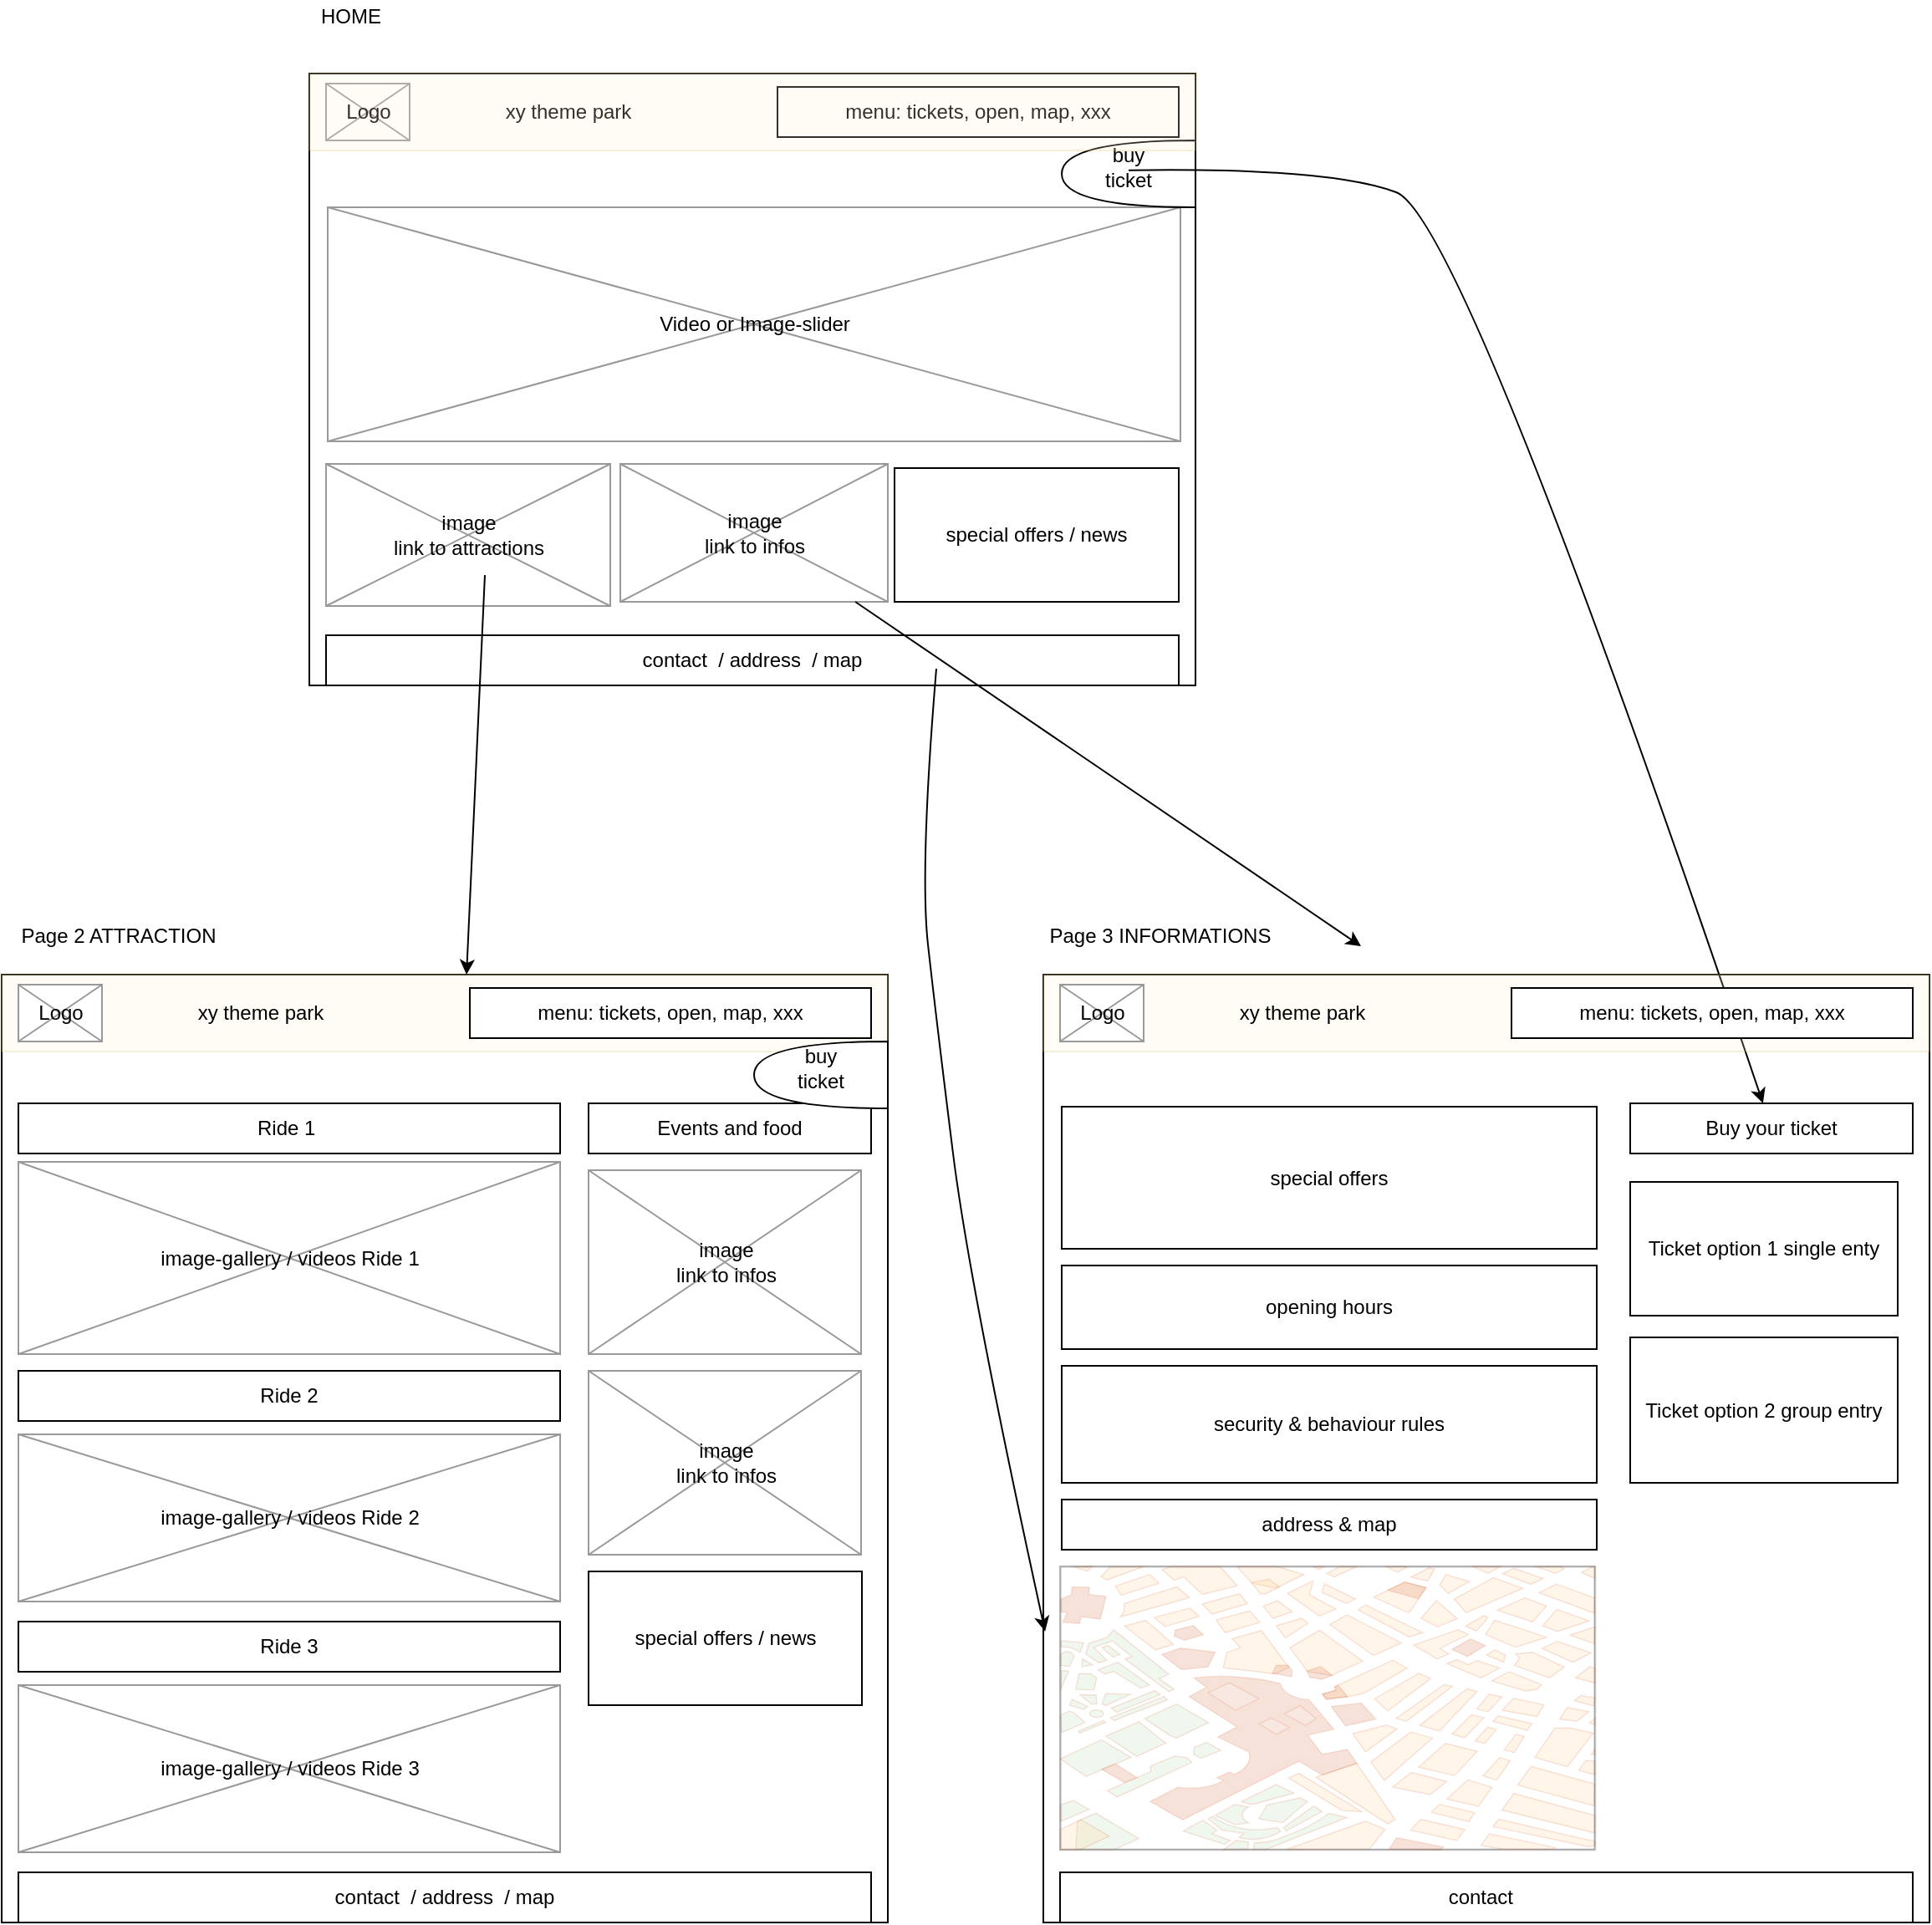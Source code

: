 <mxfile version="14.7.1" type="github">
  <diagram id="Tz94heCCpqs6r6Kg0a_S" name="Page-1">
    <mxGraphModel dx="1809" dy="1105" grid="1" gridSize="10" guides="1" tooltips="1" connect="1" arrows="1" fold="1" page="1" pageScale="1" pageWidth="1169" pageHeight="827" math="0" shadow="0">
      <root>
        <mxCell id="0" />
        <mxCell id="1" parent="0" />
        <mxCell id="B6GSU3dyEdFZcRYnS-DD-18" value="" style="rounded=0;whiteSpace=wrap;html=1;verticalAlign=middle;" vertex="1" parent="1">
          <mxGeometry x="639" y="583" width="530" height="567" as="geometry" />
        </mxCell>
        <mxCell id="B6GSU3dyEdFZcRYnS-DD-4" value="" style="rounded=0;whiteSpace=wrap;html=1;verticalAlign=middle;" vertex="1" parent="1">
          <mxGeometry x="16" y="583" width="530" height="567" as="geometry" />
        </mxCell>
        <mxCell id="b5tYH_EXLa9vp5NdrSGa-59" value="" style="rounded=0;whiteSpace=wrap;html=1;labelBackgroundColor=none;opacity=20;fillColor=#fff2cc;strokeColor=#d6b656;" parent="1" vertex="1">
          <mxGeometry x="200" y="44" width="530" height="46" as="geometry" />
        </mxCell>
        <mxCell id="b5tYH_EXLa9vp5NdrSGa-64" value="" style="rounded=0;whiteSpace=wrap;html=1;labelBackgroundColor=none;opacity=20;fillColor=#ffe6cc;strokeColor=#d79b00;" parent="1" vertex="1">
          <mxGeometry x="480" y="90" width="220" height="270" as="geometry" />
        </mxCell>
        <mxCell id="b5tYH_EXLa9vp5NdrSGa-3" value="" style="rounded=0;whiteSpace=wrap;html=1;verticalAlign=middle;" parent="1" vertex="1">
          <mxGeometry x="200" y="44" width="530" height="366" as="geometry" />
        </mxCell>
        <mxCell id="b5tYH_EXLa9vp5NdrSGa-8" value="HOME" style="text;html=1;strokeColor=none;fillColor=none;align=center;verticalAlign=middle;whiteSpace=wrap;rounded=0;" parent="1" vertex="1">
          <mxGeometry x="190" width="70" height="20" as="geometry" />
        </mxCell>
        <mxCell id="b5tYH_EXLa9vp5NdrSGa-10" value="Page 2 ATTRACTION" style="text;html=1;strokeColor=none;fillColor=none;align=center;verticalAlign=middle;whiteSpace=wrap;rounded=0;" parent="1" vertex="1">
          <mxGeometry x="16" y="550" width="140" height="20" as="geometry" />
        </mxCell>
        <mxCell id="b5tYH_EXLa9vp5NdrSGa-12" value="Video or Image-slider" style="verticalLabelPosition=middle;shadow=0;dashed=0;align=center;html=1;verticalAlign=middle;strokeWidth=1;shape=mxgraph.mockup.graphics.simpleIcon;strokeColor=#999999;fillColor=#ffffff;labelPosition=center;" parent="1" vertex="1">
          <mxGeometry x="211" y="124" width="510" height="140" as="geometry" />
        </mxCell>
        <mxCell id="b5tYH_EXLa9vp5NdrSGa-16" value="image&lt;br&gt;link to attractions" style="verticalLabelPosition=middle;shadow=0;dashed=0;align=center;html=1;verticalAlign=middle;strokeWidth=1;shape=mxgraph.mockup.graphics.simpleIcon;strokeColor=#999999;fillColor=#ffffff;labelPosition=center;" parent="1" vertex="1">
          <mxGeometry x="210" y="277.5" width="170" height="85" as="geometry" />
        </mxCell>
        <mxCell id="b5tYH_EXLa9vp5NdrSGa-21" value="image&lt;br&gt;link to infos" style="verticalLabelPosition=middle;shadow=0;dashed=0;align=center;html=1;verticalAlign=middle;strokeWidth=1;shape=mxgraph.mockup.graphics.simpleIcon;strokeColor=#999999;fillColor=#ffffff;labelPosition=center;" parent="1" vertex="1">
          <mxGeometry x="386" y="277.5" width="160" height="82.5" as="geometry" />
        </mxCell>
        <mxCell id="b5tYH_EXLa9vp5NdrSGa-15" value="&lt;div&gt;Logo&lt;/div&gt;" style="verticalLabelPosition=middle;shadow=0;dashed=0;align=center;html=1;verticalAlign=middle;strokeWidth=1;shape=mxgraph.mockup.graphics.simpleIcon;strokeColor=#999999;fillColor=#ffffff;labelPosition=center;" parent="1" vertex="1">
          <mxGeometry x="210" y="50" width="50" height="34" as="geometry" />
        </mxCell>
        <mxCell id="b5tYH_EXLa9vp5NdrSGa-29" value="" style="shape=or;whiteSpace=wrap;html=1;gradientColor=none;rotation=-180;" parent="1" vertex="1">
          <mxGeometry x="650" y="84" width="80" height="40" as="geometry" />
        </mxCell>
        <mxCell id="b5tYH_EXLa9vp5NdrSGa-30" value="xy theme park" style="text;html=1;strokeColor=none;fillColor=none;align=center;verticalAlign=middle;whiteSpace=wrap;rounded=0;" parent="1" vertex="1">
          <mxGeometry x="305" y="57" width="100" height="20" as="geometry" />
        </mxCell>
        <mxCell id="b5tYH_EXLa9vp5NdrSGa-32" value="special offers / news" style="rounded=0;whiteSpace=wrap;html=1;gradientColor=none;" parent="1" vertex="1">
          <mxGeometry x="550" y="280" width="170" height="80" as="geometry" />
        </mxCell>
        <mxCell id="b5tYH_EXLa9vp5NdrSGa-33" value="contact &amp;nbsp;/ address &amp;nbsp;/ map" style="rounded=0;whiteSpace=wrap;html=1;gradientColor=none;" parent="1" vertex="1">
          <mxGeometry x="210" y="380" width="510" height="30" as="geometry" />
        </mxCell>
        <mxCell id="b5tYH_EXLa9vp5NdrSGa-38" value="image-gallery / videos Ride 1" style="verticalLabelPosition=middle;shadow=0;dashed=0;align=center;html=1;verticalAlign=middle;strokeWidth=1;shape=mxgraph.mockup.graphics.simpleIcon;strokeColor=#999999;fillColor=#ffffff;labelPosition=center;" parent="1" vertex="1">
          <mxGeometry x="26" y="695" width="324" height="115" as="geometry" />
        </mxCell>
        <mxCell id="b5tYH_EXLa9vp5NdrSGa-45" value="Ride 1&amp;nbsp;" style="rounded=0;whiteSpace=wrap;html=1;gradientColor=none;" parent="1" vertex="1">
          <mxGeometry x="26" y="660" width="324" height="30" as="geometry" />
        </mxCell>
        <mxCell id="b5tYH_EXLa9vp5NdrSGa-57" value="special offers" style="rounded=0;whiteSpace=wrap;html=1;gradientColor=none;" parent="1" vertex="1">
          <mxGeometry x="650" y="662" width="320" height="85" as="geometry" />
        </mxCell>
        <mxCell id="b5tYH_EXLa9vp5NdrSGa-72" value="buy ticket" style="text;html=1;strokeColor=none;fillColor=none;align=center;verticalAlign=middle;whiteSpace=wrap;rounded=0;labelBackgroundColor=none;opacity=20;" parent="1" vertex="1">
          <mxGeometry x="670" y="90" width="40" height="20" as="geometry" />
        </mxCell>
        <mxCell id="b5tYH_EXLa9vp5NdrSGa-75" value="image-gallery / videos Ride 2" style="verticalLabelPosition=middle;shadow=0;dashed=0;align=center;html=1;verticalAlign=middle;strokeWidth=1;shape=mxgraph.mockup.graphics.simpleIcon;strokeColor=#999999;fillColor=#ffffff;labelPosition=center;" parent="1" vertex="1">
          <mxGeometry x="26" y="858" width="324" height="100" as="geometry" />
        </mxCell>
        <mxCell id="b5tYH_EXLa9vp5NdrSGa-76" value="Ride 2" style="rounded=0;whiteSpace=wrap;html=1;gradientColor=none;" parent="1" vertex="1">
          <mxGeometry x="26" y="820" width="324" height="30" as="geometry" />
        </mxCell>
        <mxCell id="b5tYH_EXLa9vp5NdrSGa-77" value="image&lt;br&gt;link to infos" style="verticalLabelPosition=middle;shadow=0;dashed=0;align=center;html=1;verticalAlign=middle;strokeWidth=1;shape=mxgraph.mockup.graphics.simpleIcon;strokeColor=#999999;fillColor=#ffffff;labelPosition=center;" parent="1" vertex="1">
          <mxGeometry x="367" y="700" width="163" height="110" as="geometry" />
        </mxCell>
        <mxCell id="b5tYH_EXLa9vp5NdrSGa-78" value="Events and food" style="rounded=0;whiteSpace=wrap;html=1;gradientColor=none;" parent="1" vertex="1">
          <mxGeometry x="367" y="660" width="169" height="30" as="geometry" />
        </mxCell>
        <mxCell id="ioKyxTYpM8XxDTt9hKgP-1" value="" style="curved=1;endArrow=classic;html=1;strokeWidth=1;" parent="1" edge="1" target="B6GSU3dyEdFZcRYnS-DD-25">
          <mxGeometry width="50" height="50" relative="1" as="geometry">
            <mxPoint x="690" y="101.818" as="sourcePoint" />
            <mxPoint x="960" y="400" as="targetPoint" />
            <Array as="points">
              <mxPoint x="810" y="100" />
              <mxPoint x="890" y="130" />
            </Array>
          </mxGeometry>
        </mxCell>
        <mxCell id="ioKyxTYpM8XxDTt9hKgP-4" value="" style="verticalLabelPosition=bottom;shadow=0;dashed=0;align=center;html=1;verticalAlign=top;strokeWidth=1;shape=mxgraph.mockup.misc.map;labelBackgroundColor=none;gradientColor=none;opacity=20;" parent="1" vertex="1">
          <mxGeometry x="649" y="937" width="321" height="170" as="geometry" />
        </mxCell>
        <mxCell id="ioKyxTYpM8XxDTt9hKgP-6" value="" style="curved=1;endArrow=classic;html=1;strokeWidth=1;entryX=0.002;entryY=0.693;entryDx=0;entryDy=0;entryPerimeter=0;" parent="1" edge="1" target="B6GSU3dyEdFZcRYnS-DD-18">
          <mxGeometry width="50" height="50" relative="1" as="geometry">
            <mxPoint x="575" y="400" as="sourcePoint" />
            <mxPoint x="615" y="800" as="targetPoint" />
            <Array as="points">
              <mxPoint x="565" y="520" />
              <mxPoint x="575" y="610" />
              <mxPoint x="595" y="770" />
            </Array>
          </mxGeometry>
        </mxCell>
        <mxCell id="ioKyxTYpM8XxDTt9hKgP-9" value="address &amp;amp; map" style="rounded=0;whiteSpace=wrap;html=1;gradientColor=none;" parent="1" vertex="1">
          <mxGeometry x="650" y="897" width="320" height="30" as="geometry" />
        </mxCell>
        <mxCell id="ioKyxTYpM8XxDTt9hKgP-10" value="opening hours" style="rounded=0;whiteSpace=wrap;html=1;gradientColor=none;" parent="1" vertex="1">
          <mxGeometry x="650" y="757" width="320" height="50" as="geometry" />
        </mxCell>
        <mxCell id="ioKyxTYpM8XxDTt9hKgP-11" value="Ticket option 1 single enty" style="rounded=0;whiteSpace=wrap;html=1;gradientColor=none;" parent="1" vertex="1">
          <mxGeometry x="990" y="707" width="160" height="80" as="geometry" />
        </mxCell>
        <mxCell id="ioKyxTYpM8XxDTt9hKgP-12" value="Ticket option 2 group entry" style="rounded=0;whiteSpace=wrap;html=1;gradientColor=none;" parent="1" vertex="1">
          <mxGeometry x="990" y="800" width="160" height="87" as="geometry" />
        </mxCell>
        <mxCell id="ioKyxTYpM8XxDTt9hKgP-13" value="security &amp;amp; behaviour rules" style="rounded=0;whiteSpace=wrap;html=1;gradientColor=none;" parent="1" vertex="1">
          <mxGeometry x="650" y="817" width="320" height="70" as="geometry" />
        </mxCell>
        <mxCell id="B6GSU3dyEdFZcRYnS-DD-1" value="menu: tickets, open, map, xxx" style="rounded=0;whiteSpace=wrap;html=1;gradientColor=none;" vertex="1" parent="1">
          <mxGeometry x="480" y="52" width="240" height="30" as="geometry" />
        </mxCell>
        <mxCell id="B6GSU3dyEdFZcRYnS-DD-2" value="" style="rounded=0;whiteSpace=wrap;html=1;labelBackgroundColor=none;opacity=20;fillColor=#fff2cc;strokeColor=#d6b656;" vertex="1" parent="1">
          <mxGeometry x="16" y="583" width="530" height="46" as="geometry" />
        </mxCell>
        <mxCell id="B6GSU3dyEdFZcRYnS-DD-8" value="&lt;div&gt;Logo&lt;/div&gt;" style="verticalLabelPosition=middle;shadow=0;dashed=0;align=center;html=1;verticalAlign=middle;strokeWidth=1;shape=mxgraph.mockup.graphics.simpleIcon;strokeColor=#999999;fillColor=#ffffff;labelPosition=center;" vertex="1" parent="1">
          <mxGeometry x="26" y="589" width="50" height="34" as="geometry" />
        </mxCell>
        <mxCell id="B6GSU3dyEdFZcRYnS-DD-9" value="" style="shape=or;whiteSpace=wrap;html=1;gradientColor=none;rotation=-180;" vertex="1" parent="1">
          <mxGeometry x="466" y="623" width="80" height="40" as="geometry" />
        </mxCell>
        <mxCell id="B6GSU3dyEdFZcRYnS-DD-10" value="xy theme park" style="text;html=1;strokeColor=none;fillColor=none;align=center;verticalAlign=middle;whiteSpace=wrap;rounded=0;" vertex="1" parent="1">
          <mxGeometry x="121" y="596" width="100" height="20" as="geometry" />
        </mxCell>
        <mxCell id="B6GSU3dyEdFZcRYnS-DD-11" value="special offers / news" style="rounded=0;whiteSpace=wrap;html=1;gradientColor=none;" vertex="1" parent="1">
          <mxGeometry x="367" y="940" width="163.5" height="80" as="geometry" />
        </mxCell>
        <mxCell id="B6GSU3dyEdFZcRYnS-DD-12" value="contact &amp;nbsp;/ address &amp;nbsp;/ map" style="rounded=0;whiteSpace=wrap;html=1;gradientColor=none;" vertex="1" parent="1">
          <mxGeometry x="26" y="1120" width="510" height="30" as="geometry" />
        </mxCell>
        <mxCell id="B6GSU3dyEdFZcRYnS-DD-13" value="buy ticket" style="text;html=1;strokeColor=none;fillColor=none;align=center;verticalAlign=middle;whiteSpace=wrap;rounded=0;labelBackgroundColor=none;opacity=20;" vertex="1" parent="1">
          <mxGeometry x="486" y="629" width="40" height="20" as="geometry" />
        </mxCell>
        <mxCell id="B6GSU3dyEdFZcRYnS-DD-14" value="menu: tickets, open, map, xxx" style="rounded=0;whiteSpace=wrap;html=1;gradientColor=none;" vertex="1" parent="1">
          <mxGeometry x="296" y="591" width="240" height="30" as="geometry" />
        </mxCell>
        <mxCell id="B6GSU3dyEdFZcRYnS-DD-15" value="image&lt;br&gt;link to infos" style="verticalLabelPosition=middle;shadow=0;dashed=0;align=center;html=1;verticalAlign=middle;strokeWidth=1;shape=mxgraph.mockup.graphics.simpleIcon;strokeColor=#999999;fillColor=#ffffff;labelPosition=center;" vertex="1" parent="1">
          <mxGeometry x="367" y="820" width="163" height="110" as="geometry" />
        </mxCell>
        <mxCell id="B6GSU3dyEdFZcRYnS-DD-16" value="image-gallery / videos Ride 3" style="verticalLabelPosition=middle;shadow=0;dashed=0;align=center;html=1;verticalAlign=middle;strokeWidth=1;shape=mxgraph.mockup.graphics.simpleIcon;strokeColor=#999999;fillColor=#ffffff;labelPosition=center;" vertex="1" parent="1">
          <mxGeometry x="26" y="1008" width="324" height="100" as="geometry" />
        </mxCell>
        <mxCell id="B6GSU3dyEdFZcRYnS-DD-17" value="Ride 3" style="rounded=0;whiteSpace=wrap;html=1;gradientColor=none;" vertex="1" parent="1">
          <mxGeometry x="26" y="970" width="324" height="30" as="geometry" />
        </mxCell>
        <mxCell id="B6GSU3dyEdFZcRYnS-DD-19" value="Page 3 INFORMATIONS" style="text;html=1;strokeColor=none;fillColor=none;align=center;verticalAlign=middle;whiteSpace=wrap;rounded=0;" vertex="1" parent="1">
          <mxGeometry x="639" y="550" width="140" height="20" as="geometry" />
        </mxCell>
        <mxCell id="B6GSU3dyEdFZcRYnS-DD-25" value="Buy your ticket" style="rounded=0;whiteSpace=wrap;html=1;gradientColor=none;" vertex="1" parent="1">
          <mxGeometry x="990" y="660" width="169" height="30" as="geometry" />
        </mxCell>
        <mxCell id="B6GSU3dyEdFZcRYnS-DD-26" value="" style="rounded=0;whiteSpace=wrap;html=1;labelBackgroundColor=none;opacity=20;fillColor=#fff2cc;strokeColor=#d6b656;" vertex="1" parent="1">
          <mxGeometry x="639" y="583" width="530" height="46" as="geometry" />
        </mxCell>
        <mxCell id="B6GSU3dyEdFZcRYnS-DD-27" value="&lt;div&gt;Logo&lt;/div&gt;" style="verticalLabelPosition=middle;shadow=0;dashed=0;align=center;html=1;verticalAlign=middle;strokeWidth=1;shape=mxgraph.mockup.graphics.simpleIcon;strokeColor=#999999;fillColor=#ffffff;labelPosition=center;" vertex="1" parent="1">
          <mxGeometry x="649" y="589" width="50" height="34" as="geometry" />
        </mxCell>
        <mxCell id="B6GSU3dyEdFZcRYnS-DD-29" value="xy theme park" style="text;html=1;strokeColor=none;fillColor=none;align=center;verticalAlign=middle;whiteSpace=wrap;rounded=0;" vertex="1" parent="1">
          <mxGeometry x="744" y="596" width="100" height="20" as="geometry" />
        </mxCell>
        <mxCell id="B6GSU3dyEdFZcRYnS-DD-31" value="contact &amp;nbsp;" style="rounded=0;whiteSpace=wrap;html=1;gradientColor=none;" vertex="1" parent="1">
          <mxGeometry x="649" y="1120" width="510" height="30" as="geometry" />
        </mxCell>
        <mxCell id="B6GSU3dyEdFZcRYnS-DD-33" value="menu: tickets, open, map, xxx" style="rounded=0;whiteSpace=wrap;html=1;gradientColor=none;" vertex="1" parent="1">
          <mxGeometry x="919" y="591" width="240" height="30" as="geometry" />
        </mxCell>
        <mxCell id="B6GSU3dyEdFZcRYnS-DD-38" value="" style="endArrow=classic;html=1;" edge="1" parent="1" source="b5tYH_EXLa9vp5NdrSGa-21">
          <mxGeometry width="50" height="50" relative="1" as="geometry">
            <mxPoint x="779" y="616" as="sourcePoint" />
            <mxPoint x="829" y="566" as="targetPoint" />
          </mxGeometry>
        </mxCell>
        <mxCell id="B6GSU3dyEdFZcRYnS-DD-39" value="" style="endArrow=classic;html=1;" edge="1" parent="1" target="B6GSU3dyEdFZcRYnS-DD-4">
          <mxGeometry width="50" height="50" relative="1" as="geometry">
            <mxPoint x="305.001" y="344" as="sourcePoint" />
            <mxPoint x="607.44" y="550" as="targetPoint" />
          </mxGeometry>
        </mxCell>
        <mxCell id="B6GSU3dyEdFZcRYnS-DD-40" value="" style="rounded=0;whiteSpace=wrap;html=1;labelBackgroundColor=none;opacity=20;fillColor=#fff2cc;strokeColor=#d6b656;" vertex="1" parent="1">
          <mxGeometry x="200" y="44" width="530" height="46" as="geometry" />
        </mxCell>
      </root>
    </mxGraphModel>
  </diagram>
</mxfile>
